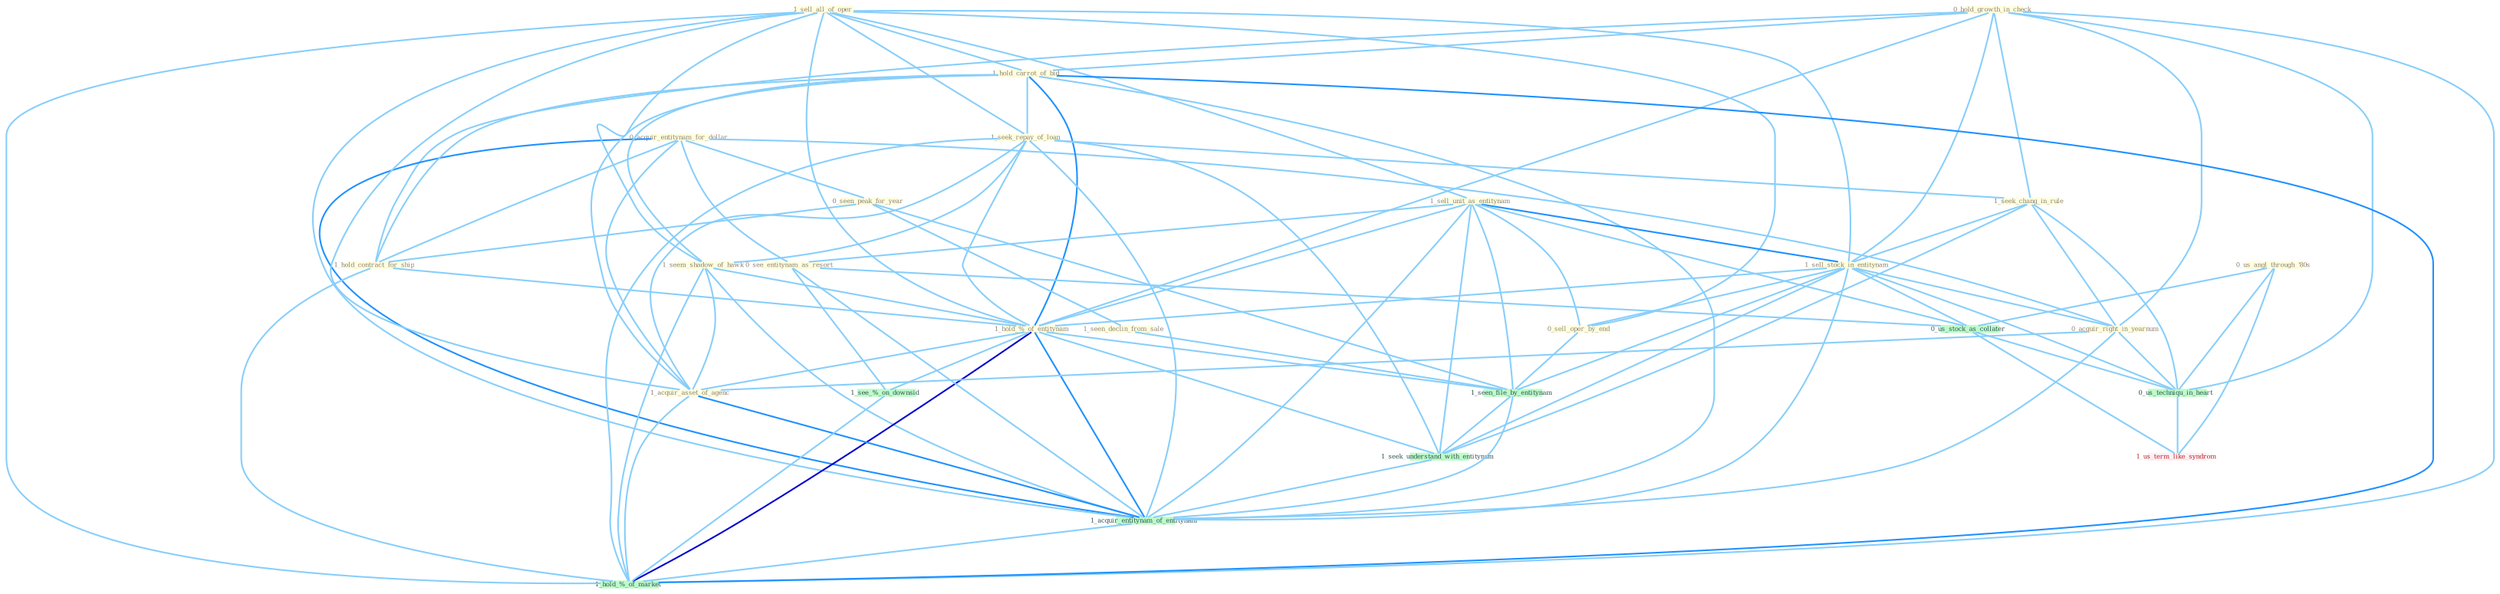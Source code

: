 Graph G{ 
    node
    [shape=polygon,style=filled,width=.5,height=.06,color="#BDFCC9",fixedsize=true,fontsize=4,
    fontcolor="#2f4f4f"];
    {node
    [color="#ffffe0", fontcolor="#8b7d6b"] "0_hold_growth_in_check " "0_acquir_entitynam_for_dollar " "1_sell_all_of_oper " "1_hold_carrot_of_bid " "0_seen_peak_for_year " "1_sell_unit_as_entitynam " "1_seek_repay_of_loan " "1_seem_shadow_of_hawk " "1_hold_contract_for_ship " "1_seek_chang_in_rule " "1_sell_stock_in_entitynam " "0_sell_oper_by_end " "1_hold_%_of_entitynam " "0_us_angl_through_'80s " "0_acquir_right_in_yearnum " "1_acquir_asset_of_agenc " "1_seen_declin_from_sale " "0_see_entitynam_as_resort "}
{node [color="#fff0f5", fontcolor="#b22222"] "1_us_term_like_syndrom "}
edge [color="#B0E2FF"];

	"0_hold_growth_in_check " -- "1_hold_carrot_of_bid " [w="1", color="#87cefa" ];
	"0_hold_growth_in_check " -- "1_hold_contract_for_ship " [w="1", color="#87cefa" ];
	"0_hold_growth_in_check " -- "1_seek_chang_in_rule " [w="1", color="#87cefa" ];
	"0_hold_growth_in_check " -- "1_sell_stock_in_entitynam " [w="1", color="#87cefa" ];
	"0_hold_growth_in_check " -- "1_hold_%_of_entitynam " [w="1", color="#87cefa" ];
	"0_hold_growth_in_check " -- "0_acquir_right_in_yearnum " [w="1", color="#87cefa" ];
	"0_hold_growth_in_check " -- "0_us_techniqu_in_heart " [w="1", color="#87cefa" ];
	"0_hold_growth_in_check " -- "1_hold_%_of_market " [w="1", color="#87cefa" ];
	"0_acquir_entitynam_for_dollar " -- "0_seen_peak_for_year " [w="1", color="#87cefa" ];
	"0_acquir_entitynam_for_dollar " -- "1_hold_contract_for_ship " [w="1", color="#87cefa" ];
	"0_acquir_entitynam_for_dollar " -- "0_acquir_right_in_yearnum " [w="1", color="#87cefa" ];
	"0_acquir_entitynam_for_dollar " -- "1_acquir_asset_of_agenc " [w="1", color="#87cefa" ];
	"0_acquir_entitynam_for_dollar " -- "0_see_entitynam_as_resort " [w="1", color="#87cefa" ];
	"0_acquir_entitynam_for_dollar " -- "1_acquir_entitynam_of_entitynam " [w="2", color="#1e90ff" , len=0.8];
	"1_sell_all_of_oper " -- "1_hold_carrot_of_bid " [w="1", color="#87cefa" ];
	"1_sell_all_of_oper " -- "1_sell_unit_as_entitynam " [w="1", color="#87cefa" ];
	"1_sell_all_of_oper " -- "1_seek_repay_of_loan " [w="1", color="#87cefa" ];
	"1_sell_all_of_oper " -- "1_seem_shadow_of_hawk " [w="1", color="#87cefa" ];
	"1_sell_all_of_oper " -- "1_sell_stock_in_entitynam " [w="1", color="#87cefa" ];
	"1_sell_all_of_oper " -- "0_sell_oper_by_end " [w="1", color="#87cefa" ];
	"1_sell_all_of_oper " -- "1_hold_%_of_entitynam " [w="1", color="#87cefa" ];
	"1_sell_all_of_oper " -- "1_acquir_asset_of_agenc " [w="1", color="#87cefa" ];
	"1_sell_all_of_oper " -- "1_acquir_entitynam_of_entitynam " [w="1", color="#87cefa" ];
	"1_sell_all_of_oper " -- "1_hold_%_of_market " [w="1", color="#87cefa" ];
	"1_hold_carrot_of_bid " -- "1_seek_repay_of_loan " [w="1", color="#87cefa" ];
	"1_hold_carrot_of_bid " -- "1_seem_shadow_of_hawk " [w="1", color="#87cefa" ];
	"1_hold_carrot_of_bid " -- "1_hold_contract_for_ship " [w="1", color="#87cefa" ];
	"1_hold_carrot_of_bid " -- "1_hold_%_of_entitynam " [w="2", color="#1e90ff" , len=0.8];
	"1_hold_carrot_of_bid " -- "1_acquir_asset_of_agenc " [w="1", color="#87cefa" ];
	"1_hold_carrot_of_bid " -- "1_acquir_entitynam_of_entitynam " [w="1", color="#87cefa" ];
	"1_hold_carrot_of_bid " -- "1_hold_%_of_market " [w="2", color="#1e90ff" , len=0.8];
	"0_seen_peak_for_year " -- "1_hold_contract_for_ship " [w="1", color="#87cefa" ];
	"0_seen_peak_for_year " -- "1_seen_declin_from_sale " [w="1", color="#87cefa" ];
	"0_seen_peak_for_year " -- "1_seen_file_by_entitynam " [w="1", color="#87cefa" ];
	"1_sell_unit_as_entitynam " -- "1_sell_stock_in_entitynam " [w="2", color="#1e90ff" , len=0.8];
	"1_sell_unit_as_entitynam " -- "0_sell_oper_by_end " [w="1", color="#87cefa" ];
	"1_sell_unit_as_entitynam " -- "1_hold_%_of_entitynam " [w="1", color="#87cefa" ];
	"1_sell_unit_as_entitynam " -- "0_see_entitynam_as_resort " [w="1", color="#87cefa" ];
	"1_sell_unit_as_entitynam " -- "1_seen_file_by_entitynam " [w="1", color="#87cefa" ];
	"1_sell_unit_as_entitynam " -- "0_us_stock_as_collater " [w="1", color="#87cefa" ];
	"1_sell_unit_as_entitynam " -- "1_seek_understand_with_entitynam " [w="1", color="#87cefa" ];
	"1_sell_unit_as_entitynam " -- "1_acquir_entitynam_of_entitynam " [w="1", color="#87cefa" ];
	"1_seek_repay_of_loan " -- "1_seem_shadow_of_hawk " [w="1", color="#87cefa" ];
	"1_seek_repay_of_loan " -- "1_seek_chang_in_rule " [w="1", color="#87cefa" ];
	"1_seek_repay_of_loan " -- "1_hold_%_of_entitynam " [w="1", color="#87cefa" ];
	"1_seek_repay_of_loan " -- "1_acquir_asset_of_agenc " [w="1", color="#87cefa" ];
	"1_seek_repay_of_loan " -- "1_seek_understand_with_entitynam " [w="1", color="#87cefa" ];
	"1_seek_repay_of_loan " -- "1_acquir_entitynam_of_entitynam " [w="1", color="#87cefa" ];
	"1_seek_repay_of_loan " -- "1_hold_%_of_market " [w="1", color="#87cefa" ];
	"1_seem_shadow_of_hawk " -- "1_hold_%_of_entitynam " [w="1", color="#87cefa" ];
	"1_seem_shadow_of_hawk " -- "1_acquir_asset_of_agenc " [w="1", color="#87cefa" ];
	"1_seem_shadow_of_hawk " -- "1_acquir_entitynam_of_entitynam " [w="1", color="#87cefa" ];
	"1_seem_shadow_of_hawk " -- "1_hold_%_of_market " [w="1", color="#87cefa" ];
	"1_hold_contract_for_ship " -- "1_hold_%_of_entitynam " [w="1", color="#87cefa" ];
	"1_hold_contract_for_ship " -- "1_hold_%_of_market " [w="1", color="#87cefa" ];
	"1_seek_chang_in_rule " -- "1_sell_stock_in_entitynam " [w="1", color="#87cefa" ];
	"1_seek_chang_in_rule " -- "0_acquir_right_in_yearnum " [w="1", color="#87cefa" ];
	"1_seek_chang_in_rule " -- "1_seek_understand_with_entitynam " [w="1", color="#87cefa" ];
	"1_seek_chang_in_rule " -- "0_us_techniqu_in_heart " [w="1", color="#87cefa" ];
	"1_sell_stock_in_entitynam " -- "0_sell_oper_by_end " [w="1", color="#87cefa" ];
	"1_sell_stock_in_entitynam " -- "1_hold_%_of_entitynam " [w="1", color="#87cefa" ];
	"1_sell_stock_in_entitynam " -- "0_acquir_right_in_yearnum " [w="1", color="#87cefa" ];
	"1_sell_stock_in_entitynam " -- "1_seen_file_by_entitynam " [w="1", color="#87cefa" ];
	"1_sell_stock_in_entitynam " -- "0_us_stock_as_collater " [w="1", color="#87cefa" ];
	"1_sell_stock_in_entitynam " -- "1_seek_understand_with_entitynam " [w="1", color="#87cefa" ];
	"1_sell_stock_in_entitynam " -- "1_acquir_entitynam_of_entitynam " [w="1", color="#87cefa" ];
	"1_sell_stock_in_entitynam " -- "0_us_techniqu_in_heart " [w="1", color="#87cefa" ];
	"0_sell_oper_by_end " -- "1_seen_file_by_entitynam " [w="1", color="#87cefa" ];
	"1_hold_%_of_entitynam " -- "1_acquir_asset_of_agenc " [w="1", color="#87cefa" ];
	"1_hold_%_of_entitynam " -- "1_seen_file_by_entitynam " [w="1", color="#87cefa" ];
	"1_hold_%_of_entitynam " -- "1_seek_understand_with_entitynam " [w="1", color="#87cefa" ];
	"1_hold_%_of_entitynam " -- "1_acquir_entitynam_of_entitynam " [w="2", color="#1e90ff" , len=0.8];
	"1_hold_%_of_entitynam " -- "1_see_%_on_downsid " [w="1", color="#87cefa" ];
	"1_hold_%_of_entitynam " -- "1_hold_%_of_market " [w="3", color="#0000cd" , len=0.6];
	"0_us_angl_through_'80s " -- "0_us_stock_as_collater " [w="1", color="#87cefa" ];
	"0_us_angl_through_'80s " -- "0_us_techniqu_in_heart " [w="1", color="#87cefa" ];
	"0_us_angl_through_'80s " -- "1_us_term_like_syndrom " [w="1", color="#87cefa" ];
	"0_acquir_right_in_yearnum " -- "1_acquir_asset_of_agenc " [w="1", color="#87cefa" ];
	"0_acquir_right_in_yearnum " -- "1_acquir_entitynam_of_entitynam " [w="1", color="#87cefa" ];
	"0_acquir_right_in_yearnum " -- "0_us_techniqu_in_heart " [w="1", color="#87cefa" ];
	"1_acquir_asset_of_agenc " -- "1_acquir_entitynam_of_entitynam " [w="2", color="#1e90ff" , len=0.8];
	"1_acquir_asset_of_agenc " -- "1_hold_%_of_market " [w="1", color="#87cefa" ];
	"1_seen_declin_from_sale " -- "1_seen_file_by_entitynam " [w="1", color="#87cefa" ];
	"0_see_entitynam_as_resort " -- "0_us_stock_as_collater " [w="1", color="#87cefa" ];
	"0_see_entitynam_as_resort " -- "1_acquir_entitynam_of_entitynam " [w="1", color="#87cefa" ];
	"0_see_entitynam_as_resort " -- "1_see_%_on_downsid " [w="1", color="#87cefa" ];
	"1_seen_file_by_entitynam " -- "1_seek_understand_with_entitynam " [w="1", color="#87cefa" ];
	"1_seen_file_by_entitynam " -- "1_acquir_entitynam_of_entitynam " [w="1", color="#87cefa" ];
	"0_us_stock_as_collater " -- "0_us_techniqu_in_heart " [w="1", color="#87cefa" ];
	"0_us_stock_as_collater " -- "1_us_term_like_syndrom " [w="1", color="#87cefa" ];
	"1_seek_understand_with_entitynam " -- "1_acquir_entitynam_of_entitynam " [w="1", color="#87cefa" ];
	"1_acquir_entitynam_of_entitynam " -- "1_hold_%_of_market " [w="1", color="#87cefa" ];
	"0_us_techniqu_in_heart " -- "1_us_term_like_syndrom " [w="1", color="#87cefa" ];
	"1_see_%_on_downsid " -- "1_hold_%_of_market " [w="1", color="#87cefa" ];
}